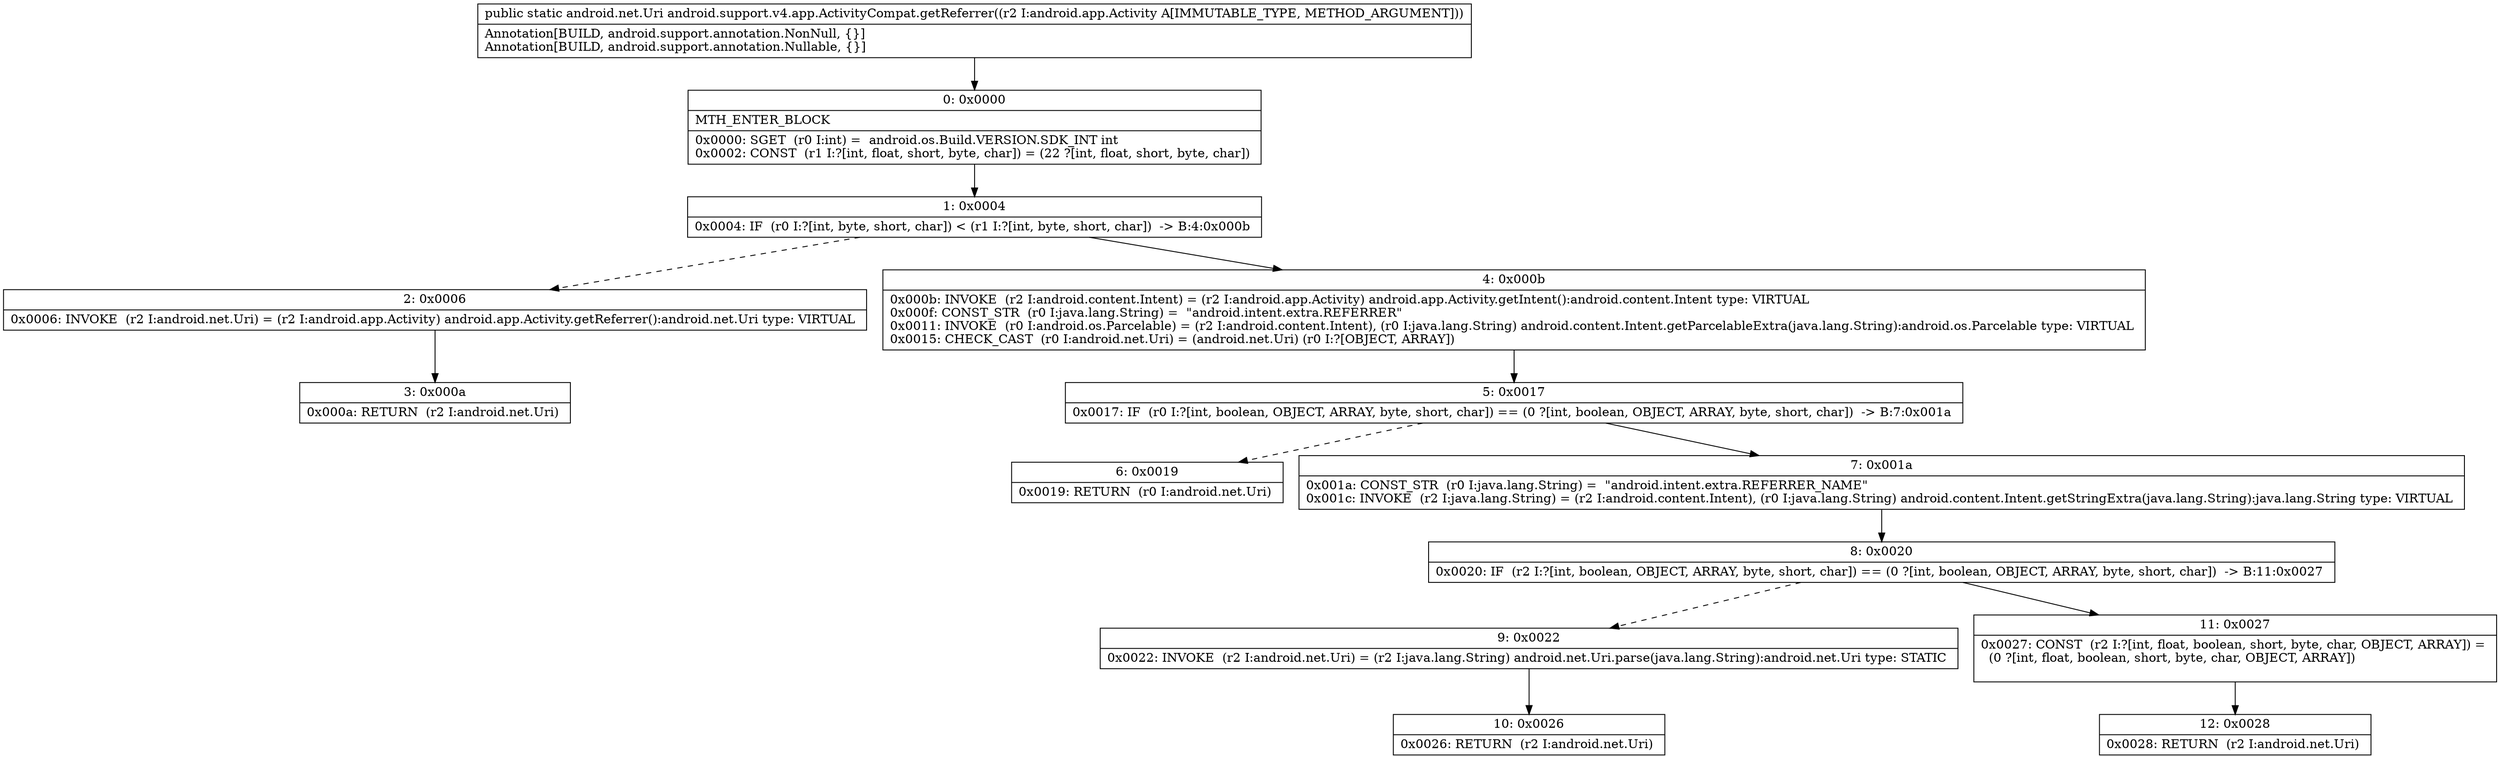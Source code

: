 digraph "CFG forandroid.support.v4.app.ActivityCompat.getReferrer(Landroid\/app\/Activity;)Landroid\/net\/Uri;" {
Node_0 [shape=record,label="{0\:\ 0x0000|MTH_ENTER_BLOCK\l|0x0000: SGET  (r0 I:int) =  android.os.Build.VERSION.SDK_INT int \l0x0002: CONST  (r1 I:?[int, float, short, byte, char]) = (22 ?[int, float, short, byte, char]) \l}"];
Node_1 [shape=record,label="{1\:\ 0x0004|0x0004: IF  (r0 I:?[int, byte, short, char]) \< (r1 I:?[int, byte, short, char])  \-\> B:4:0x000b \l}"];
Node_2 [shape=record,label="{2\:\ 0x0006|0x0006: INVOKE  (r2 I:android.net.Uri) = (r2 I:android.app.Activity) android.app.Activity.getReferrer():android.net.Uri type: VIRTUAL \l}"];
Node_3 [shape=record,label="{3\:\ 0x000a|0x000a: RETURN  (r2 I:android.net.Uri) \l}"];
Node_4 [shape=record,label="{4\:\ 0x000b|0x000b: INVOKE  (r2 I:android.content.Intent) = (r2 I:android.app.Activity) android.app.Activity.getIntent():android.content.Intent type: VIRTUAL \l0x000f: CONST_STR  (r0 I:java.lang.String) =  \"android.intent.extra.REFERRER\" \l0x0011: INVOKE  (r0 I:android.os.Parcelable) = (r2 I:android.content.Intent), (r0 I:java.lang.String) android.content.Intent.getParcelableExtra(java.lang.String):android.os.Parcelable type: VIRTUAL \l0x0015: CHECK_CAST  (r0 I:android.net.Uri) = (android.net.Uri) (r0 I:?[OBJECT, ARRAY]) \l}"];
Node_5 [shape=record,label="{5\:\ 0x0017|0x0017: IF  (r0 I:?[int, boolean, OBJECT, ARRAY, byte, short, char]) == (0 ?[int, boolean, OBJECT, ARRAY, byte, short, char])  \-\> B:7:0x001a \l}"];
Node_6 [shape=record,label="{6\:\ 0x0019|0x0019: RETURN  (r0 I:android.net.Uri) \l}"];
Node_7 [shape=record,label="{7\:\ 0x001a|0x001a: CONST_STR  (r0 I:java.lang.String) =  \"android.intent.extra.REFERRER_NAME\" \l0x001c: INVOKE  (r2 I:java.lang.String) = (r2 I:android.content.Intent), (r0 I:java.lang.String) android.content.Intent.getStringExtra(java.lang.String):java.lang.String type: VIRTUAL \l}"];
Node_8 [shape=record,label="{8\:\ 0x0020|0x0020: IF  (r2 I:?[int, boolean, OBJECT, ARRAY, byte, short, char]) == (0 ?[int, boolean, OBJECT, ARRAY, byte, short, char])  \-\> B:11:0x0027 \l}"];
Node_9 [shape=record,label="{9\:\ 0x0022|0x0022: INVOKE  (r2 I:android.net.Uri) = (r2 I:java.lang.String) android.net.Uri.parse(java.lang.String):android.net.Uri type: STATIC \l}"];
Node_10 [shape=record,label="{10\:\ 0x0026|0x0026: RETURN  (r2 I:android.net.Uri) \l}"];
Node_11 [shape=record,label="{11\:\ 0x0027|0x0027: CONST  (r2 I:?[int, float, boolean, short, byte, char, OBJECT, ARRAY]) = \l  (0 ?[int, float, boolean, short, byte, char, OBJECT, ARRAY])\l \l}"];
Node_12 [shape=record,label="{12\:\ 0x0028|0x0028: RETURN  (r2 I:android.net.Uri) \l}"];
MethodNode[shape=record,label="{public static android.net.Uri android.support.v4.app.ActivityCompat.getReferrer((r2 I:android.app.Activity A[IMMUTABLE_TYPE, METHOD_ARGUMENT]))  | Annotation[BUILD, android.support.annotation.NonNull, \{\}]\lAnnotation[BUILD, android.support.annotation.Nullable, \{\}]\l}"];
MethodNode -> Node_0;
Node_0 -> Node_1;
Node_1 -> Node_2[style=dashed];
Node_1 -> Node_4;
Node_2 -> Node_3;
Node_4 -> Node_5;
Node_5 -> Node_6[style=dashed];
Node_5 -> Node_7;
Node_7 -> Node_8;
Node_8 -> Node_9[style=dashed];
Node_8 -> Node_11;
Node_9 -> Node_10;
Node_11 -> Node_12;
}

